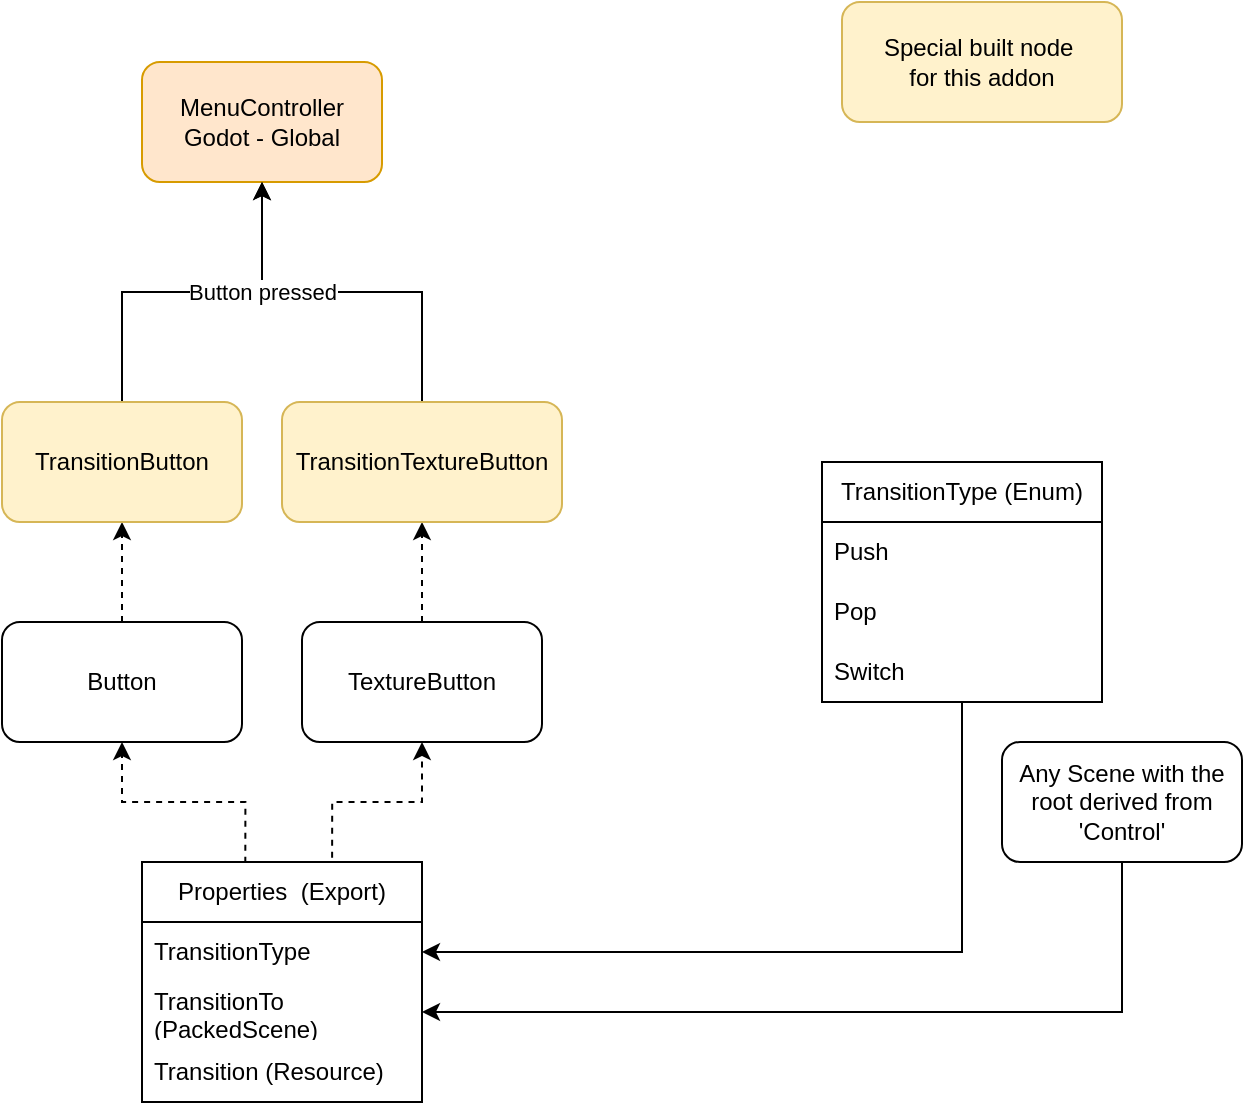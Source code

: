 <mxfile version="24.7.6" pages="3">
  <diagram name="RelationOfNodes" id="iKxuEZNfw2O1NoVfiC6R">
    <mxGraphModel dx="1195" dy="628" grid="1" gridSize="10" guides="1" tooltips="1" connect="1" arrows="1" fold="1" page="1" pageScale="1" pageWidth="827" pageHeight="1169" math="0" shadow="0">
      <root>
        <mxCell id="0" />
        <mxCell id="1" parent="0" />
        <mxCell id="TVJO6SpJhbvBE_Pmetm3-2" value="&lt;div&gt;MenuController&lt;/div&gt;&lt;div&gt;Godot - Global&lt;br&gt;&lt;/div&gt;" style="rounded=1;whiteSpace=wrap;html=1;fillColor=#ffe6cc;strokeColor=#d79b00;" parent="1" vertex="1">
          <mxGeometry x="250" y="80" width="120" height="60" as="geometry" />
        </mxCell>
        <mxCell id="TVJO6SpJhbvBE_Pmetm3-7" style="edgeStyle=orthogonalEdgeStyle;rounded=0;orthogonalLoop=1;jettySize=auto;html=1;entryX=0.5;entryY=1;entryDx=0;entryDy=0;dashed=1;" parent="1" source="TVJO6SpJhbvBE_Pmetm3-3" target="TVJO6SpJhbvBE_Pmetm3-5" edge="1">
          <mxGeometry relative="1" as="geometry" />
        </mxCell>
        <mxCell id="TVJO6SpJhbvBE_Pmetm3-3" value="&lt;div&gt;Button&lt;/div&gt;" style="rounded=1;whiteSpace=wrap;html=1;" parent="1" vertex="1">
          <mxGeometry x="180" y="360" width="120" height="60" as="geometry" />
        </mxCell>
        <mxCell id="TVJO6SpJhbvBE_Pmetm3-8" style="edgeStyle=orthogonalEdgeStyle;rounded=0;orthogonalLoop=1;jettySize=auto;html=1;dashed=1;" parent="1" source="TVJO6SpJhbvBE_Pmetm3-4" target="TVJO6SpJhbvBE_Pmetm3-6" edge="1">
          <mxGeometry relative="1" as="geometry" />
        </mxCell>
        <mxCell id="TVJO6SpJhbvBE_Pmetm3-4" value="TextureButton" style="rounded=1;whiteSpace=wrap;html=1;" parent="1" vertex="1">
          <mxGeometry x="330" y="360" width="120" height="60" as="geometry" />
        </mxCell>
        <mxCell id="TVJO6SpJhbvBE_Pmetm3-15" style="edgeStyle=orthogonalEdgeStyle;rounded=0;orthogonalLoop=1;jettySize=auto;html=1;entryX=0.5;entryY=1;entryDx=0;entryDy=0;" parent="1" source="TVJO6SpJhbvBE_Pmetm3-5" target="TVJO6SpJhbvBE_Pmetm3-2" edge="1">
          <mxGeometry relative="1" as="geometry" />
        </mxCell>
        <mxCell id="TVJO6SpJhbvBE_Pmetm3-5" value="TransitionButton" style="rounded=1;whiteSpace=wrap;html=1;fillColor=#fff2cc;strokeColor=#d6b656;" parent="1" vertex="1">
          <mxGeometry x="180" y="250" width="120" height="60" as="geometry" />
        </mxCell>
        <mxCell id="TVJO6SpJhbvBE_Pmetm3-16" style="edgeStyle=orthogonalEdgeStyle;rounded=0;orthogonalLoop=1;jettySize=auto;html=1;entryX=0.5;entryY=1;entryDx=0;entryDy=0;" parent="1" source="TVJO6SpJhbvBE_Pmetm3-6" target="TVJO6SpJhbvBE_Pmetm3-2" edge="1">
          <mxGeometry relative="1" as="geometry" />
        </mxCell>
        <mxCell id="TVJO6SpJhbvBE_Pmetm3-17" value="Button pressed" style="edgeLabel;html=1;align=center;verticalAlign=middle;resizable=0;points=[];" parent="TVJO6SpJhbvBE_Pmetm3-16" vertex="1" connectable="0">
          <mxGeometry x="0.044" y="-1" relative="1" as="geometry">
            <mxPoint x="-36" y="1" as="offset" />
          </mxGeometry>
        </mxCell>
        <mxCell id="TVJO6SpJhbvBE_Pmetm3-6" value="TransitionTextureButton" style="rounded=1;whiteSpace=wrap;html=1;fillColor=#fff2cc;strokeColor=#d6b656;" parent="1" vertex="1">
          <mxGeometry x="320" y="250" width="140" height="60" as="geometry" />
        </mxCell>
        <mxCell id="TVJO6SpJhbvBE_Pmetm3-9" value="Properties&amp;nbsp; (Export)" style="swimlane;fontStyle=0;childLayout=stackLayout;horizontal=1;startSize=30;horizontalStack=0;resizeParent=1;resizeParentMax=0;resizeLast=0;collapsible=1;marginBottom=0;whiteSpace=wrap;html=1;" parent="1" vertex="1">
          <mxGeometry x="250" y="480" width="140" height="120" as="geometry" />
        </mxCell>
        <mxCell id="TVJO6SpJhbvBE_Pmetm3-10" value="TransitionType" style="text;strokeColor=none;fillColor=none;align=left;verticalAlign=middle;spacingLeft=4;spacingRight=4;overflow=hidden;points=[[0,0.5],[1,0.5]];portConstraint=eastwest;rotatable=0;whiteSpace=wrap;html=1;" parent="TVJO6SpJhbvBE_Pmetm3-9" vertex="1">
          <mxGeometry y="30" width="140" height="30" as="geometry" />
        </mxCell>
        <mxCell id="TVJO6SpJhbvBE_Pmetm3-11" value="TransitionTo (PackedScene)" style="text;strokeColor=none;fillColor=none;align=left;verticalAlign=middle;spacingLeft=4;spacingRight=4;overflow=hidden;points=[[0,0.5],[1,0.5]];portConstraint=eastwest;rotatable=0;whiteSpace=wrap;html=1;" parent="TVJO6SpJhbvBE_Pmetm3-9" vertex="1">
          <mxGeometry y="60" width="140" height="30" as="geometry" />
        </mxCell>
        <mxCell id="TVJO6SpJhbvBE_Pmetm3-12" value="Transition (Resource)" style="text;strokeColor=none;fillColor=none;align=left;verticalAlign=middle;spacingLeft=4;spacingRight=4;overflow=hidden;points=[[0,0.5],[1,0.5]];portConstraint=eastwest;rotatable=0;whiteSpace=wrap;html=1;" parent="TVJO6SpJhbvBE_Pmetm3-9" vertex="1">
          <mxGeometry y="90" width="140" height="30" as="geometry" />
        </mxCell>
        <mxCell id="TVJO6SpJhbvBE_Pmetm3-13" style="edgeStyle=orthogonalEdgeStyle;rounded=0;orthogonalLoop=1;jettySize=auto;html=1;entryX=0.5;entryY=1;entryDx=0;entryDy=0;dashed=1;exitX=0.369;exitY=0.003;exitDx=0;exitDy=0;exitPerimeter=0;" parent="1" source="TVJO6SpJhbvBE_Pmetm3-9" target="TVJO6SpJhbvBE_Pmetm3-3" edge="1">
          <mxGeometry relative="1" as="geometry">
            <mxPoint x="260" y="450" as="sourcePoint" />
            <mxPoint x="260" y="400" as="targetPoint" />
          </mxGeometry>
        </mxCell>
        <mxCell id="TVJO6SpJhbvBE_Pmetm3-14" style="edgeStyle=orthogonalEdgeStyle;rounded=0;orthogonalLoop=1;jettySize=auto;html=1;entryX=0.5;entryY=1;entryDx=0;entryDy=0;dashed=1;exitX=0.679;exitY=-0.018;exitDx=0;exitDy=0;exitPerimeter=0;" parent="1" source="TVJO6SpJhbvBE_Pmetm3-9" target="TVJO6SpJhbvBE_Pmetm3-4" edge="1">
          <mxGeometry relative="1" as="geometry">
            <mxPoint x="360" y="440" as="sourcePoint" />
            <mxPoint x="360" y="390" as="targetPoint" />
          </mxGeometry>
        </mxCell>
        <mxCell id="TVJO6SpJhbvBE_Pmetm3-22" style="edgeStyle=orthogonalEdgeStyle;rounded=0;orthogonalLoop=1;jettySize=auto;html=1;" parent="1" source="TVJO6SpJhbvBE_Pmetm3-18" target="TVJO6SpJhbvBE_Pmetm3-10" edge="1">
          <mxGeometry relative="1" as="geometry" />
        </mxCell>
        <mxCell id="TVJO6SpJhbvBE_Pmetm3-18" value="TransitionType (Enum)" style="swimlane;fontStyle=0;childLayout=stackLayout;horizontal=1;startSize=30;horizontalStack=0;resizeParent=1;resizeParentMax=0;resizeLast=0;collapsible=1;marginBottom=0;whiteSpace=wrap;html=1;" parent="1" vertex="1">
          <mxGeometry x="590" y="280" width="140" height="120" as="geometry" />
        </mxCell>
        <mxCell id="TVJO6SpJhbvBE_Pmetm3-19" value="&lt;div&gt;Push&lt;/div&gt;" style="text;strokeColor=none;fillColor=none;align=left;verticalAlign=middle;spacingLeft=4;spacingRight=4;overflow=hidden;points=[[0,0.5],[1,0.5]];portConstraint=eastwest;rotatable=0;whiteSpace=wrap;html=1;" parent="TVJO6SpJhbvBE_Pmetm3-18" vertex="1">
          <mxGeometry y="30" width="140" height="30" as="geometry" />
        </mxCell>
        <mxCell id="TVJO6SpJhbvBE_Pmetm3-20" value="Pop" style="text;strokeColor=none;fillColor=none;align=left;verticalAlign=middle;spacingLeft=4;spacingRight=4;overflow=hidden;points=[[0,0.5],[1,0.5]];portConstraint=eastwest;rotatable=0;whiteSpace=wrap;html=1;" parent="TVJO6SpJhbvBE_Pmetm3-18" vertex="1">
          <mxGeometry y="60" width="140" height="30" as="geometry" />
        </mxCell>
        <mxCell id="TVJO6SpJhbvBE_Pmetm3-21" value="Switch" style="text;strokeColor=none;fillColor=none;align=left;verticalAlign=middle;spacingLeft=4;spacingRight=4;overflow=hidden;points=[[0,0.5],[1,0.5]];portConstraint=eastwest;rotatable=0;whiteSpace=wrap;html=1;" parent="TVJO6SpJhbvBE_Pmetm3-18" vertex="1">
          <mxGeometry y="90" width="140" height="30" as="geometry" />
        </mxCell>
        <mxCell id="TVJO6SpJhbvBE_Pmetm3-24" style="edgeStyle=orthogonalEdgeStyle;rounded=0;orthogonalLoop=1;jettySize=auto;html=1;" parent="1" source="TVJO6SpJhbvBE_Pmetm3-23" target="TVJO6SpJhbvBE_Pmetm3-11" edge="1">
          <mxGeometry relative="1" as="geometry" />
        </mxCell>
        <mxCell id="TVJO6SpJhbvBE_Pmetm3-23" value="Any Scene with the root derived from &#39;Control&#39;" style="rounded=1;whiteSpace=wrap;html=1;" parent="1" vertex="1">
          <mxGeometry x="680" y="420" width="120" height="60" as="geometry" />
        </mxCell>
        <mxCell id="TVJO6SpJhbvBE_Pmetm3-25" value="&lt;div&gt;Special built node&amp;nbsp;&lt;/div&gt;&lt;div&gt;for this addon&lt;/div&gt;" style="rounded=1;whiteSpace=wrap;html=1;fillColor=#fff2cc;strokeColor=#d6b656;" parent="1" vertex="1">
          <mxGeometry x="600" y="50" width="140" height="60" as="geometry" />
        </mxCell>
      </root>
    </mxGraphModel>
  </diagram>
  <diagram name="Flow" id="W1IDKgRX0HpsQwxDYuru">
    <mxGraphModel dx="819" dy="431" grid="1" gridSize="10" guides="1" tooltips="1" connect="1" arrows="1" fold="1" page="1" pageScale="1" pageWidth="827" pageHeight="1169" math="0" shadow="0">
      <root>
        <mxCell id="8_Wzi9dIYf5JuMLY92vr-0" />
        <mxCell id="8_Wzi9dIYf5JuMLY92vr-1" parent="8_Wzi9dIYf5JuMLY92vr-0" />
        <mxCell id="P0LxQzF5MVkVxDQGscoO-4" value="" style="rounded=0;whiteSpace=wrap;html=1;dashed=1;strokeWidth=3;fillColor=#fff2cc;strokeColor=#d6b656;" vertex="1" parent="8_Wzi9dIYf5JuMLY92vr-1">
          <mxGeometry x="400" y="584" width="280" height="46" as="geometry" />
        </mxCell>
        <mxCell id="M5WX9E3il3SHJGs2K32r-5" value="" style="rounded=0;whiteSpace=wrap;html=1;dashed=1;strokeWidth=3;fillColor=#fff2cc;strokeColor=#d6b656;" vertex="1" parent="8_Wzi9dIYf5JuMLY92vr-1">
          <mxGeometry x="400" y="539" width="280" height="46" as="geometry" />
        </mxCell>
        <mxCell id="M5WX9E3il3SHJGs2K32r-6" style="edgeStyle=orthogonalEdgeStyle;rounded=0;orthogonalLoop=1;jettySize=auto;html=1;curved=0;exitX=0.5;exitY=1;exitDx=0;exitDy=0;entryX=0.51;entryY=0.818;entryDx=0;entryDy=0;entryPerimeter=0;" edge="1" source="M5WX9E3il3SHJGs2K32r-8" parent="8_Wzi9dIYf5JuMLY92vr-1">
          <mxGeometry relative="1" as="geometry">
            <mxPoint x="419.024" y="523" as="sourcePoint" />
            <mxPoint x="650" y="565" as="targetPoint" />
            <Array as="points">
              <mxPoint x="649" y="565" />
              <mxPoint x="649" y="565" />
            </Array>
          </mxGeometry>
        </mxCell>
        <mxCell id="M5WX9E3il3SHJGs2K32r-7" value="QueueFree()" style="edgeLabel;html=1;align=center;verticalAlign=middle;resizable=0;points=[];" vertex="1" connectable="0" parent="M5WX9E3il3SHJGs2K32r-6">
          <mxGeometry x="0.143" y="-1" relative="1" as="geometry">
            <mxPoint as="offset" />
          </mxGeometry>
        </mxCell>
        <mxCell id="M5WX9E3il3SHJGs2K32r-8" value="Pop" style="text;html=1;align=left;verticalAlign=middle;whiteSpace=wrap;rounded=0;labelBackgroundColor=none;labelBorderColor=none;textShadow=1;fontSize=16;" vertex="1" parent="8_Wzi9dIYf5JuMLY92vr-1">
          <mxGeometry x="400" y="535" width="50" height="30" as="geometry" />
        </mxCell>
        <mxCell id="M5WX9E3il3SHJGs2K32r-0" value="" style="rounded=0;whiteSpace=wrap;html=1;dashed=1;strokeWidth=3;fillColor=#fff2cc;strokeColor=#d6b656;" vertex="1" parent="8_Wzi9dIYf5JuMLY92vr-1">
          <mxGeometry x="400" y="494" width="280" height="46" as="geometry" />
        </mxCell>
        <mxCell id="8TJlfUQPXleJeoFz5dSI-2" value="" style="rounded=0;whiteSpace=wrap;html=1;dashed=1;strokeWidth=3;fillColor=#fff2cc;strokeColor=#d6b656;" vertex="1" parent="8_Wzi9dIYf5JuMLY92vr-1">
          <mxGeometry x="340" y="250" width="210" height="60" as="geometry" />
        </mxCell>
        <mxCell id="8TJlfUQPXleJeoFz5dSI-3" style="edgeStyle=orthogonalEdgeStyle;rounded=0;orthogonalLoop=1;jettySize=auto;html=1;curved=0;startArrow=block;startFill=1;endArrow=oval;endFill=0;" edge="1" parent="8_Wzi9dIYf5JuMLY92vr-1">
          <mxGeometry relative="1" as="geometry">
            <mxPoint x="418.929" y="263.029" as="sourcePoint" />
            <mxPoint x="532.5" y="263.029" as="targetPoint" />
            <Array as="points">
              <mxPoint x="479" y="263" />
              <mxPoint x="479" y="263" />
            </Array>
          </mxGeometry>
        </mxCell>
        <mxCell id="8TJlfUQPXleJeoFz5dSI-4" value="Get previous Scene" style="edgeLabel;html=1;align=center;verticalAlign=middle;resizable=0;points=[];" vertex="1" connectable="0" parent="8TJlfUQPXleJeoFz5dSI-3">
          <mxGeometry x="0.025" y="-2" relative="1" as="geometry">
            <mxPoint y="1" as="offset" />
          </mxGeometry>
        </mxCell>
        <mxCell id="8TJlfUQPXleJeoFz5dSI-0" value="" style="rounded=0;whiteSpace=wrap;html=1;dashed=1;strokeWidth=3;fillColor=#fff2cc;strokeColor=#d6b656;" vertex="1" parent="8_Wzi9dIYf5JuMLY92vr-1">
          <mxGeometry x="340" y="220" width="210" height="30" as="geometry" />
        </mxCell>
        <mxCell id="8TJlfUQPXleJeoFz5dSI-6" value="Pop" style="text;html=1;align=left;verticalAlign=middle;whiteSpace=wrap;rounded=0;labelBackgroundColor=none;labelBorderColor=none;textShadow=1;fontSize=16;" vertex="1" parent="8_Wzi9dIYf5JuMLY92vr-1">
          <mxGeometry x="340" y="246" width="50" height="30" as="geometry" />
        </mxCell>
        <mxCell id="8_Wzi9dIYf5JuMLY92vr-2" value="Transition" style="shape=umlLifeline;perimeter=lifelinePerimeter;whiteSpace=wrap;html=1;container=1;dropTarget=0;collapsible=0;recursiveResize=0;outlineConnect=0;portConstraint=eastwest;newEdgeStyle={&quot;curved&quot;:0,&quot;rounded&quot;:0};" vertex="1" parent="8_Wzi9dIYf5JuMLY92vr-1">
          <mxGeometry x="210" y="80" width="100" height="410" as="geometry" />
        </mxCell>
        <mxCell id="8_Wzi9dIYf5JuMLY92vr-3" value="" style="html=1;points=[[0,0,0,0,5],[0,1,0,0,-5],[1,0,0,0,5],[1,1,0,0,-5]];perimeter=orthogonalPerimeter;outlineConnect=0;targetShapes=umlLifeline;portConstraint=eastwest;newEdgeStyle={&quot;curved&quot;:0,&quot;rounded&quot;:0};" vertex="1" parent="8_Wzi9dIYf5JuMLY92vr-2">
          <mxGeometry x="44.5" y="308" width="11" height="80" as="geometry" />
        </mxCell>
        <mxCell id="8_Wzi9dIYf5JuMLY92vr-4" style="edgeStyle=orthogonalEdgeStyle;rounded=0;orthogonalLoop=1;jettySize=auto;html=1;curved=0;" edge="1" parent="8_Wzi9dIYf5JuMLY92vr-1" source="8_Wzi9dIYf5JuMLY92vr-6" target="8_Wzi9dIYf5JuMLY92vr-9">
          <mxGeometry relative="1" as="geometry">
            <Array as="points">
              <mxPoint x="160" y="140" />
              <mxPoint x="160" y="140" />
            </Array>
          </mxGeometry>
        </mxCell>
        <mxCell id="8_Wzi9dIYf5JuMLY92vr-5" value="User press" style="edgeLabel;html=1;align=center;verticalAlign=middle;resizable=0;points=[];" vertex="1" connectable="0" parent="8_Wzi9dIYf5JuMLY92vr-4">
          <mxGeometry x="-0.153" y="1" relative="1" as="geometry">
            <mxPoint as="offset" />
          </mxGeometry>
        </mxCell>
        <mxCell id="8_Wzi9dIYf5JuMLY92vr-6" value="" style="shape=umlLifeline;perimeter=lifelinePerimeter;whiteSpace=wrap;html=1;container=1;dropTarget=0;collapsible=0;recursiveResize=0;outlineConnect=0;portConstraint=eastwest;newEdgeStyle={&quot;curved&quot;:0,&quot;rounded&quot;:0};participant=umlActor;" vertex="1" parent="8_Wzi9dIYf5JuMLY92vr-1">
          <mxGeometry x="80" y="70" width="20" height="120" as="geometry" />
        </mxCell>
        <mxCell id="8_Wzi9dIYf5JuMLY92vr-7" style="edgeStyle=orthogonalEdgeStyle;rounded=0;orthogonalLoop=1;jettySize=auto;html=1;curved=0;startArrow=oval;startFill=1;" edge="1" parent="8_Wzi9dIYf5JuMLY92vr-1" source="8_Wzi9dIYf5JuMLY92vr-9" target="8_Wzi9dIYf5JuMLY92vr-14">
          <mxGeometry relative="1" as="geometry">
            <Array as="points">
              <mxPoint x="240" y="160" />
              <mxPoint x="240" y="160" />
            </Array>
          </mxGeometry>
        </mxCell>
        <mxCell id="8_Wzi9dIYf5JuMLY92vr-8" value="TransitionToMenu()" style="edgeLabel;html=1;align=center;verticalAlign=middle;resizable=0;points=[];" vertex="1" connectable="0" parent="8_Wzi9dIYf5JuMLY92vr-7">
          <mxGeometry x="0.031" y="-2" relative="1" as="geometry">
            <mxPoint as="offset" />
          </mxGeometry>
        </mxCell>
        <mxCell id="8_Wzi9dIYf5JuMLY92vr-9" value="Button" style="shape=umlLifeline;perimeter=lifelinePerimeter;whiteSpace=wrap;html=1;container=1;dropTarget=0;collapsible=0;recursiveResize=0;outlineConnect=0;portConstraint=eastwest;newEdgeStyle={&quot;curved&quot;:0,&quot;rounded&quot;:0};" vertex="1" parent="8_Wzi9dIYf5JuMLY92vr-1">
          <mxGeometry x="130" y="70" width="100" height="300" as="geometry" />
        </mxCell>
        <mxCell id="8_Wzi9dIYf5JuMLY92vr-10" style="edgeStyle=orthogonalEdgeStyle;rounded=0;orthogonalLoop=1;jettySize=auto;html=1;curved=0;startArrow=block;startFill=1;endArrow=oval;endFill=0;" edge="1" parent="8_Wzi9dIYf5JuMLY92vr-1">
          <mxGeometry relative="1" as="geometry">
            <mxPoint x="418.929" y="233.029" as="sourcePoint" />
            <mxPoint x="532.5" y="233.029" as="targetPoint" />
            <Array as="points">
              <mxPoint x="479" y="233" />
              <mxPoint x="479" y="233" />
            </Array>
          </mxGeometry>
        </mxCell>
        <mxCell id="8_Wzi9dIYf5JuMLY92vr-11" value="Load/Create Scene" style="edgeLabel;html=1;align=center;verticalAlign=middle;resizable=0;points=[];" vertex="1" connectable="0" parent="8_Wzi9dIYf5JuMLY92vr-10">
          <mxGeometry x="0.025" y="-2" relative="1" as="geometry">
            <mxPoint y="1" as="offset" />
          </mxGeometry>
        </mxCell>
        <mxCell id="8_Wzi9dIYf5JuMLY92vr-12" style="edgeStyle=orthogonalEdgeStyle;rounded=0;orthogonalLoop=1;jettySize=auto;html=1;curved=0;startArrow=classic;startFill=1;endArrow=oval;endFill=0;" edge="1" parent="8_Wzi9dIYf5JuMLY92vr-1">
          <mxGeometry relative="1" as="geometry">
            <mxPoint x="419.024" y="378" as="sourcePoint" />
            <mxPoint x="648.5" y="378" as="targetPoint" />
            <Array as="points">
              <mxPoint x="539" y="378" />
              <mxPoint x="539" y="378" />
            </Array>
          </mxGeometry>
        </mxCell>
        <mxCell id="8_Wzi9dIYf5JuMLY92vr-13" value="Get current active scene" style="edgeLabel;html=1;align=center;verticalAlign=middle;resizable=0;points=[];" vertex="1" connectable="0" parent="8_Wzi9dIYf5JuMLY92vr-12">
          <mxGeometry x="0.169" relative="1" as="geometry">
            <mxPoint as="offset" />
          </mxGeometry>
        </mxCell>
        <mxCell id="8_Wzi9dIYf5JuMLY92vr-14" value="MenuController" style="shape=umlLifeline;perimeter=lifelinePerimeter;whiteSpace=wrap;html=1;container=1;dropTarget=0;collapsible=0;recursiveResize=0;outlineConnect=0;portConstraint=eastwest;newEdgeStyle={&quot;curved&quot;:0,&quot;rounded&quot;:0};" vertex="1" parent="8_Wzi9dIYf5JuMLY92vr-1">
          <mxGeometry x="369" y="70" width="100" height="650" as="geometry" />
        </mxCell>
        <mxCell id="8_Wzi9dIYf5JuMLY92vr-15" value="ToScene" style="shape=umlLifeline;perimeter=lifelinePerimeter;whiteSpace=wrap;html=1;container=1;dropTarget=0;collapsible=0;recursiveResize=0;outlineConnect=0;portConstraint=eastwest;newEdgeStyle={&quot;curved&quot;:0,&quot;rounded&quot;:0};" vertex="1" parent="8_Wzi9dIYf5JuMLY92vr-1">
          <mxGeometry x="483" y="70" width="100" height="600" as="geometry" />
        </mxCell>
        <mxCell id="8_Wzi9dIYf5JuMLY92vr-16" value="FromScene" style="shape=umlLifeline;perimeter=lifelinePerimeter;whiteSpace=wrap;html=1;container=1;dropTarget=0;collapsible=0;recursiveResize=0;outlineConnect=0;portConstraint=eastwest;newEdgeStyle={&quot;curved&quot;:0,&quot;rounded&quot;:0};" vertex="1" parent="8_Wzi9dIYf5JuMLY92vr-1">
          <mxGeometry x="599" y="70" width="100" height="560" as="geometry" />
        </mxCell>
        <mxCell id="8_Wzi9dIYf5JuMLY92vr-17" value="&lt;h1&gt;Flow&lt;/h1&gt;" style="text;html=1;align=center;verticalAlign=middle;whiteSpace=wrap;rounded=0;" vertex="1" parent="8_Wzi9dIYf5JuMLY92vr-1">
          <mxGeometry x="80" y="30" width="490" height="30" as="geometry" />
        </mxCell>
        <mxCell id="8_Wzi9dIYf5JuMLY92vr-18" value="InTransition = true" style="text;html=1;align=center;verticalAlign=middle;resizable=0;points=[];autosize=1;strokeColor=#d79b00;fillColor=#ffe6cc;" vertex="1" parent="8_Wzi9dIYf5JuMLY92vr-1">
          <mxGeometry x="359" y="177" width="120" height="30" as="geometry" />
        </mxCell>
        <mxCell id="8_Wzi9dIYf5JuMLY92vr-19" value="PerformTransition()" style="html=1;verticalAlign=bottom;endArrow=block;curved=0;rounded=0;entryX=0.949;entryY=0.136;entryDx=0;entryDy=0;entryPerimeter=0;" edge="1" parent="8_Wzi9dIYf5JuMLY92vr-1" target="8_Wzi9dIYf5JuMLY92vr-3">
          <mxGeometry relative="1" as="geometry">
            <mxPoint x="418.5" y="398.88" as="sourcePoint" />
          </mxGeometry>
        </mxCell>
        <mxCell id="8_Wzi9dIYf5JuMLY92vr-20" value="return" style="html=1;verticalAlign=bottom;endArrow=open;dashed=1;endSize=8;curved=0;rounded=0;exitX=1.158;exitY=0.932;exitDx=0;exitDy=0;exitPerimeter=0;" edge="1" parent="8_Wzi9dIYf5JuMLY92vr-1" source="8_Wzi9dIYf5JuMLY92vr-3">
          <mxGeometry relative="1" as="geometry">
            <mxPoint x="418.5" y="462.56" as="targetPoint" />
          </mxGeometry>
        </mxCell>
        <mxCell id="8_Wzi9dIYf5JuMLY92vr-21" value="InTransition = false" style="text;html=1;align=center;verticalAlign=middle;resizable=0;points=[];autosize=1;strokeColor=#d79b00;fillColor=#ffe6cc;" vertex="1" parent="8_Wzi9dIYf5JuMLY92vr-1">
          <mxGeometry x="354" y="647" width="130" height="30" as="geometry" />
        </mxCell>
        <mxCell id="8_Wzi9dIYf5JuMLY92vr-22" style="edgeStyle=orthogonalEdgeStyle;rounded=0;orthogonalLoop=1;jettySize=auto;html=1;curved=0;exitX=0.5;exitY=1;exitDx=0;exitDy=0;" edge="1" parent="8_Wzi9dIYf5JuMLY92vr-1" source="M5WX9E3il3SHJGs2K32r-4">
          <mxGeometry relative="1" as="geometry">
            <mxPoint x="419.024" y="478" as="sourcePoint" />
            <mxPoint x="650" y="520" as="targetPoint" />
            <Array as="points">
              <mxPoint x="649" y="520" />
              <mxPoint x="649" y="520" />
            </Array>
          </mxGeometry>
        </mxCell>
        <mxCell id="8_Wzi9dIYf5JuMLY92vr-23" value="RemoveChild" style="edgeLabel;html=1;align=center;verticalAlign=middle;resizable=0;points=[];" vertex="1" connectable="0" parent="8_Wzi9dIYf5JuMLY92vr-22">
          <mxGeometry x="0.143" y="-1" relative="1" as="geometry">
            <mxPoint as="offset" />
          </mxGeometry>
        </mxCell>
        <mxCell id="8TJlfUQPXleJeoFz5dSI-1" value="Push" style="text;html=1;align=left;verticalAlign=middle;whiteSpace=wrap;rounded=0;labelBackgroundColor=none;labelBorderColor=none;textShadow=1;fontSize=16;" vertex="1" parent="8_Wzi9dIYf5JuMLY92vr-1">
          <mxGeometry x="340" y="216" width="50" height="30" as="geometry" />
        </mxCell>
        <mxCell id="8TJlfUQPXleJeoFz5dSI-5" value="AddChild(ToScene)" style="text;html=1;align=center;verticalAlign=middle;resizable=0;points=[];autosize=1;strokeColor=#d79b00;fillColor=#ffe6cc;" vertex="1" parent="8_Wzi9dIYf5JuMLY92vr-1">
          <mxGeometry x="354" y="276" width="130" height="30" as="geometry" />
        </mxCell>
        <mxCell id="M5WX9E3il3SHJGs2K32r-4" value="Push" style="text;html=1;align=left;verticalAlign=middle;whiteSpace=wrap;rounded=0;labelBackgroundColor=none;labelBorderColor=none;textShadow=1;fontSize=16;" vertex="1" parent="8_Wzi9dIYf5JuMLY92vr-1">
          <mxGeometry x="400" y="490" width="50" height="30" as="geometry" />
        </mxCell>
        <mxCell id="P0LxQzF5MVkVxDQGscoO-0" value="" style="rounded=0;whiteSpace=wrap;html=1;dashed=1;strokeWidth=3;fillColor=#fff2cc;strokeColor=#d6b656;" vertex="1" parent="8_Wzi9dIYf5JuMLY92vr-1">
          <mxGeometry x="340" y="310" width="210" height="30" as="geometry" />
        </mxCell>
        <mxCell id="P0LxQzF5MVkVxDQGscoO-1" style="edgeStyle=orthogonalEdgeStyle;rounded=0;orthogonalLoop=1;jettySize=auto;html=1;curved=0;startArrow=block;startFill=1;endArrow=oval;endFill=0;" edge="1" parent="8_Wzi9dIYf5JuMLY92vr-1">
          <mxGeometry relative="1" as="geometry">
            <mxPoint x="418.929" y="323.029" as="sourcePoint" />
            <mxPoint x="532.5" y="323.029" as="targetPoint" />
            <Array as="points">
              <mxPoint x="479" y="323" />
              <mxPoint x="479" y="323" />
            </Array>
          </mxGeometry>
        </mxCell>
        <mxCell id="P0LxQzF5MVkVxDQGscoO-2" value="Load/Create Scene" style="edgeLabel;html=1;align=center;verticalAlign=middle;resizable=0;points=[];" vertex="1" connectable="0" parent="P0LxQzF5MVkVxDQGscoO-1">
          <mxGeometry x="0.025" y="-2" relative="1" as="geometry">
            <mxPoint y="1" as="offset" />
          </mxGeometry>
        </mxCell>
        <mxCell id="P0LxQzF5MVkVxDQGscoO-3" value="Switch" style="text;html=1;align=left;verticalAlign=middle;whiteSpace=wrap;rounded=0;labelBackgroundColor=none;labelBorderColor=none;textShadow=1;fontSize=16;" vertex="1" parent="8_Wzi9dIYf5JuMLY92vr-1">
          <mxGeometry x="340" y="306" width="50" height="30" as="geometry" />
        </mxCell>
        <mxCell id="P0LxQzF5MVkVxDQGscoO-5" style="edgeStyle=orthogonalEdgeStyle;rounded=0;orthogonalLoop=1;jettySize=auto;html=1;curved=0;exitX=0.5;exitY=1;exitDx=0;exitDy=0;entryX=0.51;entryY=0.818;entryDx=0;entryDy=0;entryPerimeter=0;" edge="1" source="P0LxQzF5MVkVxDQGscoO-7" parent="8_Wzi9dIYf5JuMLY92vr-1">
          <mxGeometry relative="1" as="geometry">
            <mxPoint x="419.024" y="568" as="sourcePoint" />
            <mxPoint x="650" y="610" as="targetPoint" />
            <Array as="points">
              <mxPoint x="649" y="610" />
              <mxPoint x="649" y="610" />
            </Array>
          </mxGeometry>
        </mxCell>
        <mxCell id="P0LxQzF5MVkVxDQGscoO-6" value="QueueFree()" style="edgeLabel;html=1;align=center;verticalAlign=middle;resizable=0;points=[];" vertex="1" connectable="0" parent="P0LxQzF5MVkVxDQGscoO-5">
          <mxGeometry x="0.143" y="-1" relative="1" as="geometry">
            <mxPoint as="offset" />
          </mxGeometry>
        </mxCell>
        <mxCell id="P0LxQzF5MVkVxDQGscoO-7" value="Switch" style="text;html=1;align=left;verticalAlign=middle;whiteSpace=wrap;rounded=0;labelBackgroundColor=none;labelBorderColor=none;textShadow=1;fontSize=16;" vertex="1" parent="8_Wzi9dIYf5JuMLY92vr-1">
          <mxGeometry x="400" y="580" width="50" height="30" as="geometry" />
        </mxCell>
      </root>
    </mxGraphModel>
  </diagram>
  <diagram id="CplMbJVwtwVQbg_kabnD" name="Page-3">
    <mxGraphModel dx="333" dy="175" grid="1" gridSize="10" guides="1" tooltips="1" connect="1" arrows="1" fold="1" page="1" pageScale="1" pageWidth="827" pageHeight="1169" math="0" shadow="0">
      <root>
        <mxCell id="0" />
        <mxCell id="1" parent="0" />
        <mxCell id="yrKa3n3HxP-yplcQjULw-1" value="&lt;h1&gt;Extra transition options with node-composition&lt;/h1&gt;" style="text;html=1;align=center;verticalAlign=middle;whiteSpace=wrap;rounded=0;" vertex="1" parent="1">
          <mxGeometry x="10" y="28" width="810" height="30" as="geometry" />
        </mxCell>
        <mxCell id="yrKa3n3HxP-yplcQjULw-6" style="edgeStyle=orthogonalEdgeStyle;rounded=0;orthogonalLoop=1;jettySize=auto;html=1;entryX=0;entryY=0.5;entryDx=0;entryDy=0;" edge="1" parent="1" source="yrKa3n3HxP-yplcQjULw-2" target="yrKa3n3HxP-yplcQjULw-3">
          <mxGeometry relative="1" as="geometry" />
        </mxCell>
        <mxCell id="yrKa3n3HxP-yplcQjULw-10" style="edgeStyle=orthogonalEdgeStyle;rounded=0;orthogonalLoop=1;jettySize=auto;html=1;entryX=0;entryY=0.594;entryDx=0;entryDy=0;entryPerimeter=0;" edge="1" parent="1" source="yrKa3n3HxP-yplcQjULw-2" target="yrKa3n3HxP-yplcQjULw-27">
          <mxGeometry relative="1" as="geometry">
            <mxPoint x="190" y="381" as="targetPoint" />
          </mxGeometry>
        </mxCell>
        <mxCell id="yrKa3n3HxP-yplcQjULw-33" style="edgeStyle=orthogonalEdgeStyle;rounded=0;orthogonalLoop=1;jettySize=auto;html=1;entryX=0;entryY=0.5;entryDx=0;entryDy=0;" edge="1" parent="1" source="yrKa3n3HxP-yplcQjULw-2" target="yrKa3n3HxP-yplcQjULw-34">
          <mxGeometry relative="1" as="geometry">
            <mxPoint x="140" y="670" as="targetPoint" />
            <Array as="points">
              <mxPoint x="140" y="645" />
            </Array>
          </mxGeometry>
        </mxCell>
        <mxCell id="yrKa3n3HxP-yplcQjULw-2" value="TransitionButton" style="rounded=1;whiteSpace=wrap;html=1;" vertex="1" parent="1">
          <mxGeometry x="110" y="100" width="120" height="40" as="geometry" />
        </mxCell>
        <mxCell id="yrKa3n3HxP-yplcQjULw-3" value="&lt;div&gt;MoveTransition&lt;/div&gt;" style="rounded=1;whiteSpace=wrap;html=1;" vertex="1" parent="1">
          <mxGeometry x="190" y="160" width="120" height="40" as="geometry" />
        </mxCell>
        <mxCell id="yrKa3n3HxP-yplcQjULw-4" value="FadeTransition" style="rounded=1;whiteSpace=wrap;html=1;" vertex="1" parent="1">
          <mxGeometry x="310" y="160" width="120" height="40" as="geometry" />
        </mxCell>
        <mxCell id="yrKa3n3HxP-yplcQjULw-5" value="&lt;div&gt;InstantTransition&lt;/div&gt;" style="rounded=1;whiteSpace=wrap;html=1;" vertex="1" parent="1">
          <mxGeometry x="430" y="160" width="120" height="40" as="geometry" />
        </mxCell>
        <mxCell id="yrKa3n3HxP-yplcQjULw-20" value="&lt;p style=&quot;margin:0px;margin-top:6px;text-align:center;&quot;&gt;&lt;b&gt;PauseGame&lt;/b&gt;&lt;/p&gt;&lt;hr size=&quot;1&quot; style=&quot;border-style:solid;&quot;&gt;&lt;div&gt;+ TransitionFrom(): &amp;lt;Pause the game&amp;gt;&lt;br&gt;&lt;/div&gt;&lt;div&gt;+ TransitionTo() &amp;lt;UnPause the game&amp;gt;&lt;/div&gt;&lt;div&gt;+ WhenToRun&lt;br&gt;&lt;/div&gt;&lt;p style=&quot;margin:0px;margin-left:8px;&quot;&gt;&lt;/p&gt;" style="align=left;overflow=fill;html=1;dropTarget=0;whiteSpace=wrap;" vertex="1" parent="1">
          <mxGeometry x="200" y="229" width="320" height="101" as="geometry" />
        </mxCell>
        <mxCell id="yrKa3n3HxP-yplcQjULw-21" value="" style="shape=component;jettyWidth=8;jettyHeight=4;" vertex="1" parent="yrKa3n3HxP-yplcQjULw-20">
          <mxGeometry x="1" width="20" height="20" relative="1" as="geometry">
            <mxPoint x="-24" y="4" as="offset" />
          </mxGeometry>
        </mxCell>
        <mxCell id="yrKa3n3HxP-yplcQjULw-24" style="edgeStyle=orthogonalEdgeStyle;rounded=0;orthogonalLoop=1;jettySize=auto;html=1;entryX=1.006;entryY=0.453;entryDx=0;entryDy=0;dashed=1;entryPerimeter=0;" edge="1" parent="1">
          <mxGeometry relative="1" as="geometry">
            <mxPoint x="580" y="280" as="sourcePoint" />
            <mxPoint x="521.92" y="279.753" as="targetPoint" />
            <Array as="points" />
          </mxGeometry>
        </mxCell>
        <mxCell id="yrKa3n3HxP-yplcQjULw-42" style="edgeStyle=orthogonalEdgeStyle;rounded=0;orthogonalLoop=1;jettySize=auto;html=1;entryX=1;entryY=0.5;entryDx=0;entryDy=0;dashed=1;" edge="1" parent="1" source="yrKa3n3HxP-yplcQjULw-22" target="yrKa3n3HxP-yplcQjULw-40">
          <mxGeometry relative="1" as="geometry">
            <Array as="points">
              <mxPoint x="550" y="280" />
              <mxPoint x="550" y="501" />
            </Array>
          </mxGeometry>
        </mxCell>
        <mxCell id="yrKa3n3HxP-yplcQjULw-22" value="&lt;p style=&quot;margin:0px;margin-top:6px;text-align:center;&quot;&gt;&lt;b&gt;TransitionOptions&lt;/b&gt;&lt;/p&gt;&lt;hr size=&quot;1&quot; style=&quot;border-style:solid;&quot;&gt;&lt;p style=&quot;margin:0px;margin-left:8px;&quot;&gt;+ TransitionFrom()&lt;/p&gt;&lt;p style=&quot;margin:0px;margin-left:8px;&quot;&gt;+ TransitionTo()&lt;/p&gt;&lt;p style=&quot;margin:0px;margin-left:8px;&quot;&gt;+ WhenToRun&lt;br&gt;&lt;/p&gt;" style="align=left;overflow=fill;html=1;dropTarget=0;whiteSpace=wrap;" vertex="1" parent="1">
          <mxGeometry x="580" y="230" width="180" height="90" as="geometry" />
        </mxCell>
        <mxCell id="yrKa3n3HxP-yplcQjULw-23" value="" style="shape=component;jettyWidth=8;jettyHeight=4;" vertex="1" parent="yrKa3n3HxP-yplcQjULw-22">
          <mxGeometry x="1" width="20" height="20" relative="1" as="geometry">
            <mxPoint x="-24" y="4" as="offset" />
          </mxGeometry>
        </mxCell>
        <mxCell id="yrKa3n3HxP-yplcQjULw-27" value="&lt;p style=&quot;margin:0px;margin-top:6px;text-align:center;&quot;&gt;&lt;b&gt;QuitGame&lt;/b&gt;&lt;/p&gt;&lt;hr size=&quot;1&quot; style=&quot;border-style:solid;&quot;&gt;&lt;div&gt;+ TransitionFrom(): &amp;lt;Quit the game&amp;gt;&lt;br&gt;&lt;/div&gt;&lt;div&gt;+ TransitionTo() &amp;lt;not used&amp;gt;&lt;br&gt;&lt;/div&gt;&lt;div&gt;+ WhenToRun &amp;lt;Only after FromPageDone&amp;gt;&lt;br&gt;&lt;/div&gt;&lt;p style=&quot;margin:0px;margin-left:8px;&quot;&gt;&lt;/p&gt;" style="align=left;overflow=fill;html=1;dropTarget=0;whiteSpace=wrap;" vertex="1" parent="1">
          <mxGeometry x="200" y="340" width="320" height="101" as="geometry" />
        </mxCell>
        <mxCell id="yrKa3n3HxP-yplcQjULw-28" value="" style="shape=component;jettyWidth=8;jettyHeight=4;" vertex="1" parent="yrKa3n3HxP-yplcQjULw-27">
          <mxGeometry x="1" width="20" height="20" relative="1" as="geometry">
            <mxPoint x="-24" y="4" as="offset" />
          </mxGeometry>
        </mxCell>
        <mxCell id="yrKa3n3HxP-yplcQjULw-29" style="edgeStyle=orthogonalEdgeStyle;rounded=0;orthogonalLoop=1;jettySize=auto;html=1;entryX=0;entryY=0.604;entryDx=0;entryDy=0;entryPerimeter=0;" edge="1" parent="1" source="yrKa3n3HxP-yplcQjULw-2" target="yrKa3n3HxP-yplcQjULw-20">
          <mxGeometry relative="1" as="geometry" />
        </mxCell>
        <mxCell id="yrKa3n3HxP-yplcQjULw-34" value="Disable transition of FromMenu" style="html=1;dropTarget=0;whiteSpace=wrap;" vertex="1" parent="1">
          <mxGeometry x="200" y="630" width="320" height="30" as="geometry" />
        </mxCell>
        <mxCell id="yrKa3n3HxP-yplcQjULw-35" value="" style="shape=module;jettyWidth=8;jettyHeight=4;" vertex="1" parent="yrKa3n3HxP-yplcQjULw-34">
          <mxGeometry x="1" width="20" height="20" relative="1" as="geometry">
            <mxPoint x="-27" y="7" as="offset" />
          </mxGeometry>
        </mxCell>
        <mxCell id="yrKa3n3HxP-yplcQjULw-38" style="edgeStyle=orthogonalEdgeStyle;rounded=0;orthogonalLoop=1;jettySize=auto;html=1;entryX=1;entryY=0.5;entryDx=0;entryDy=0;dashed=1;" edge="1" parent="1" source="yrKa3n3HxP-yplcQjULw-36" target="yrKa3n3HxP-yplcQjULw-34">
          <mxGeometry relative="1" as="geometry" />
        </mxCell>
        <mxCell id="yrKa3n3HxP-yplcQjULw-36" value="&lt;p style=&quot;margin:0px;margin-top:6px;text-align:center;&quot;&gt;&lt;b&gt;DisableOption&lt;/b&gt;&lt;/p&gt;&lt;hr size=&quot;1&quot; style=&quot;border-style:solid;&quot;&gt;" style="align=left;overflow=fill;html=1;dropTarget=0;whiteSpace=wrap;" vertex="1" parent="1">
          <mxGeometry x="570" y="620" width="180" height="50" as="geometry" />
        </mxCell>
        <mxCell id="yrKa3n3HxP-yplcQjULw-37" value="" style="shape=component;jettyWidth=8;jettyHeight=4;" vertex="1" parent="yrKa3n3HxP-yplcQjULw-36">
          <mxGeometry x="1" width="20" height="20" relative="1" as="geometry">
            <mxPoint x="-24" y="4" as="offset" />
          </mxGeometry>
        </mxCell>
        <mxCell id="yrKa3n3HxP-yplcQjULw-39" style="edgeStyle=orthogonalEdgeStyle;rounded=0;orthogonalLoop=1;jettySize=auto;html=1;entryX=1;entryY=0.5;entryDx=0;entryDy=0;dashed=1;exitX=0;exitY=0.556;exitDx=0;exitDy=0;exitPerimeter=0;" edge="1" parent="1" source="yrKa3n3HxP-yplcQjULw-22" target="yrKa3n3HxP-yplcQjULw-27">
          <mxGeometry relative="1" as="geometry">
            <mxPoint x="590" y="285" as="sourcePoint" />
            <mxPoint x="532" y="285" as="targetPoint" />
            <Array as="points">
              <mxPoint x="550" y="280" />
              <mxPoint x="550" y="391" />
            </Array>
          </mxGeometry>
        </mxCell>
        <mxCell id="yrKa3n3HxP-yplcQjULw-40" value="&lt;p style=&quot;margin:0px;margin-top:6px;text-align:center;&quot;&gt;&lt;b&gt;CoverScreen&lt;/b&gt;&lt;/p&gt;&lt;hr size=&quot;1&quot; style=&quot;border-style:solid;&quot;&gt;&lt;div&gt;+ TransitionFrom(): &amp;lt;Fade in a semitransparent plane&amp;gt;&lt;br&gt;&lt;/div&gt;&lt;div&gt;+ TransitionTo() &amp;lt;Fade out a semitransparent plane&amp;gt;&lt;br&gt;&lt;/div&gt;&lt;div&gt;+ WhenToRun&lt;br&gt;&lt;/div&gt;&lt;p style=&quot;margin:0px;margin-left:8px;&quot;&gt;&lt;/p&gt;" style="align=left;overflow=fill;html=1;dropTarget=0;whiteSpace=wrap;" vertex="1" parent="1">
          <mxGeometry x="200" y="450" width="320" height="101" as="geometry" />
        </mxCell>
        <mxCell id="yrKa3n3HxP-yplcQjULw-41" value="" style="shape=component;jettyWidth=8;jettyHeight=4;" vertex="1" parent="yrKa3n3HxP-yplcQjULw-40">
          <mxGeometry x="1" width="20" height="20" relative="1" as="geometry">
            <mxPoint x="-24" y="4" as="offset" />
          </mxGeometry>
        </mxCell>
        <mxCell id="yrKa3n3HxP-yplcQjULw-43" style="edgeStyle=orthogonalEdgeStyle;rounded=0;orthogonalLoop=1;jettySize=auto;html=1;entryX=0;entryY=0.594;entryDx=0;entryDy=0;entryPerimeter=0;" edge="1" parent="1" source="yrKa3n3HxP-yplcQjULw-2" target="yrKa3n3HxP-yplcQjULw-40">
          <mxGeometry relative="1" as="geometry" />
        </mxCell>
      </root>
    </mxGraphModel>
  </diagram>
</mxfile>
